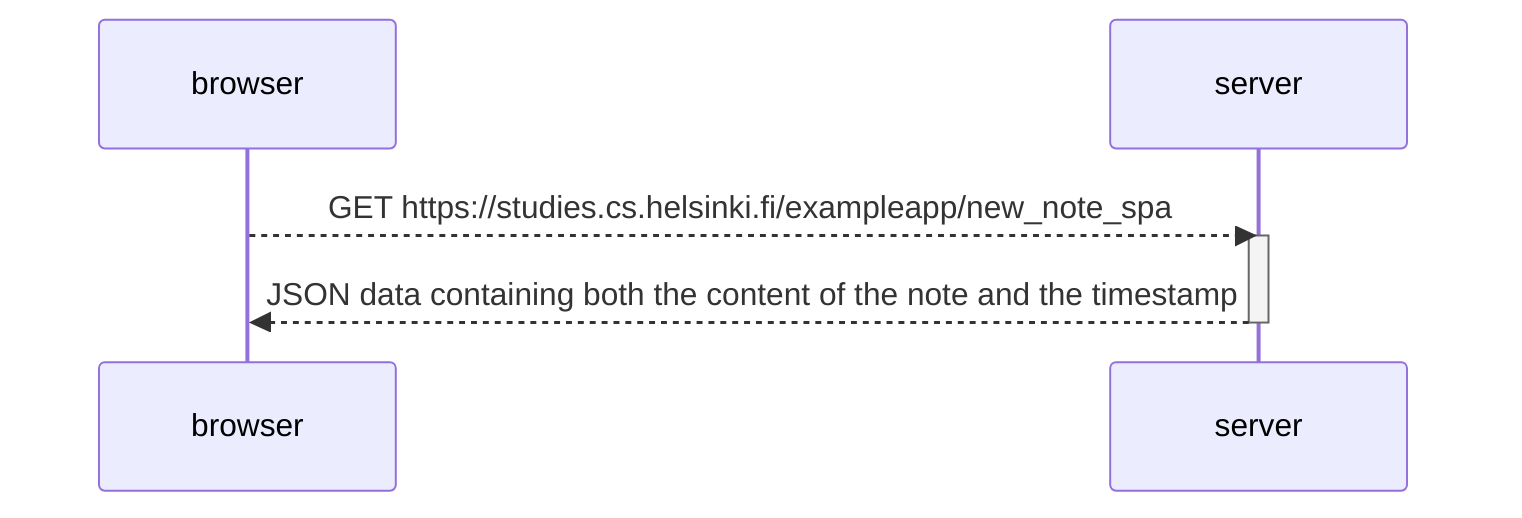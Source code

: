 sequenceDiagram
    participant browser
    participant server

	browser-->>server: GET https://studies.cs.helsinki.fi/exampleapp/new_note_spa
	activate server
	server-->>browser: JSON data containing both the content of the note and the timestamp
	Deactivate server